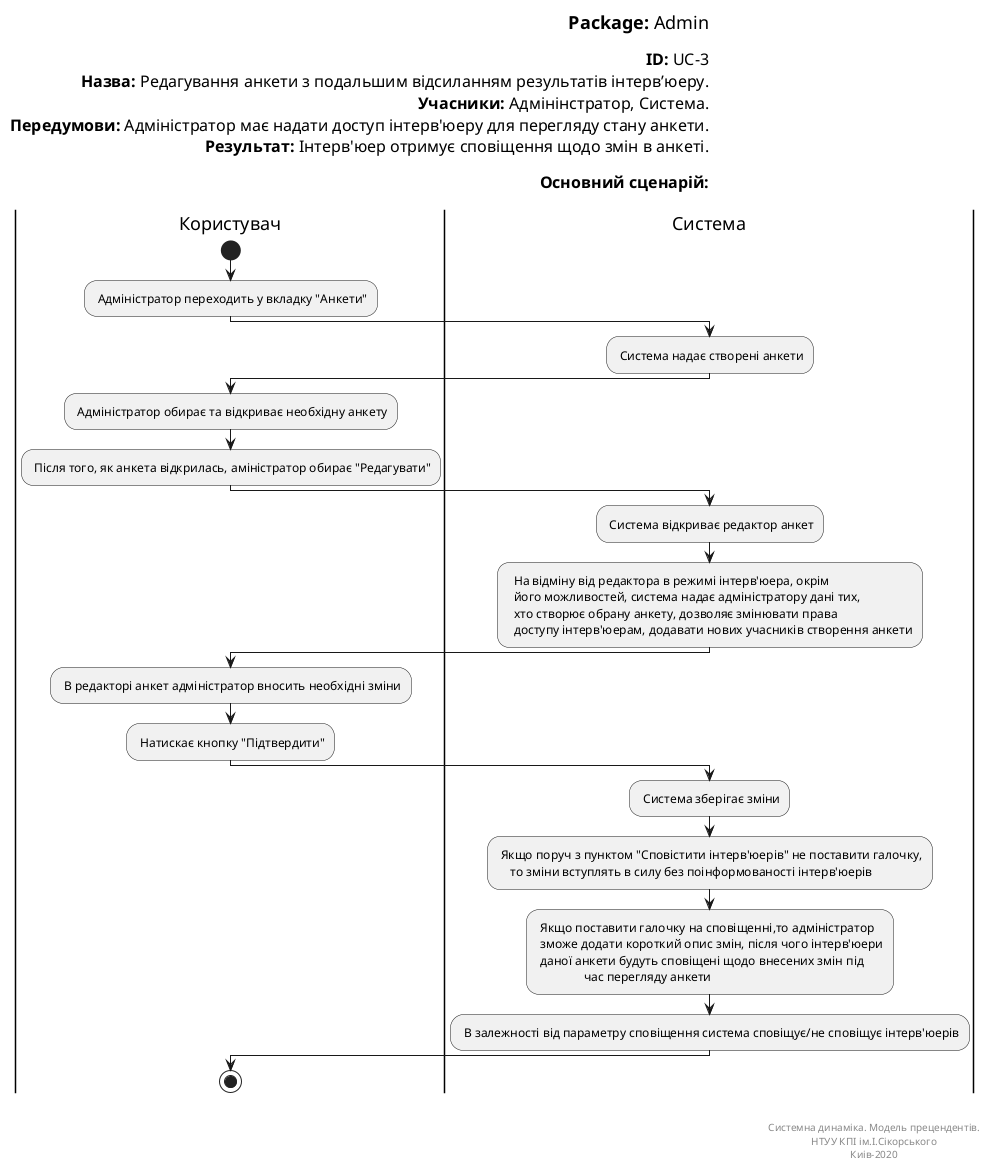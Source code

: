  @startuml Forms Editing
left header
<font color=000 size=18><b>Package:</b> Admin

<font color=000 size=16><b>ID:</b> UC-3
<font color=000 size=16><b>Назва:</b> Редагування анкети з подальшим відсиланням результатів інтерв’юеру.
<font color=000 size=16><b>Учасники:</b> Адмінінстратор, Система.
<font color=000 size=16><b>Передумови:</b> Адміністратор має надати доступ інтерв'юеру для перегляду стану анкети.
<font color=000 size=16><b>Результат:</b> Інтерв'юер отримує сповіщення щодо змін в анкеті.

<font color=000 size=16><b>Основний сценарій:</b>

end header

|Користувач|
start
: Адміністратор переходить у вкладку "Анкети";

|Система|
: Система надає створені анкети;

|Користувач|
: Адміністратор обирає та відкриває необхідну анкету;

: Після того, як анкета відкрилась, аміністратор обирає "Редагувати";

|Система|
: Система відкриває редактор анкет;

:  На відміну від редактора в режимі інтерв'юера, окрім
   його можливостей, система надає адміністратору дані тих,
   хто створює обрану анкету, дозволяє змінювати права
   доступу інтерв'юерам, додавати нових учасників створення анкети;

|Користувач|
: В редакторі анкет адміністратор вносить необхідні зміни;

: Натискає кнопку "Підтвердити";

|Система|
: Система зберігає зміни;

: Якщо поруч з пунктом "Сповістити інтерв'юерів" не поставити галочку,
     то зміни вступлять в силу без поінформованості інтерв'юерів;

: Якщо поставити галочку на сповіщенні,то адміністратор
  зможе додати короткий опис змін, після чого інтерв'юери
  даної анкети будуть сповіщені щодо внесених змін під
                час перегляду анкети;

: В залежності від параметру сповіщення система сповіщує/не сповіщує інтерв'юерів;

|Користувач|
stop;

right footer


Системна динаміка. Модель прецендентів.
НТУУ КПІ ім.І.Сікорського
Киів-2020
end footer

@enduml
